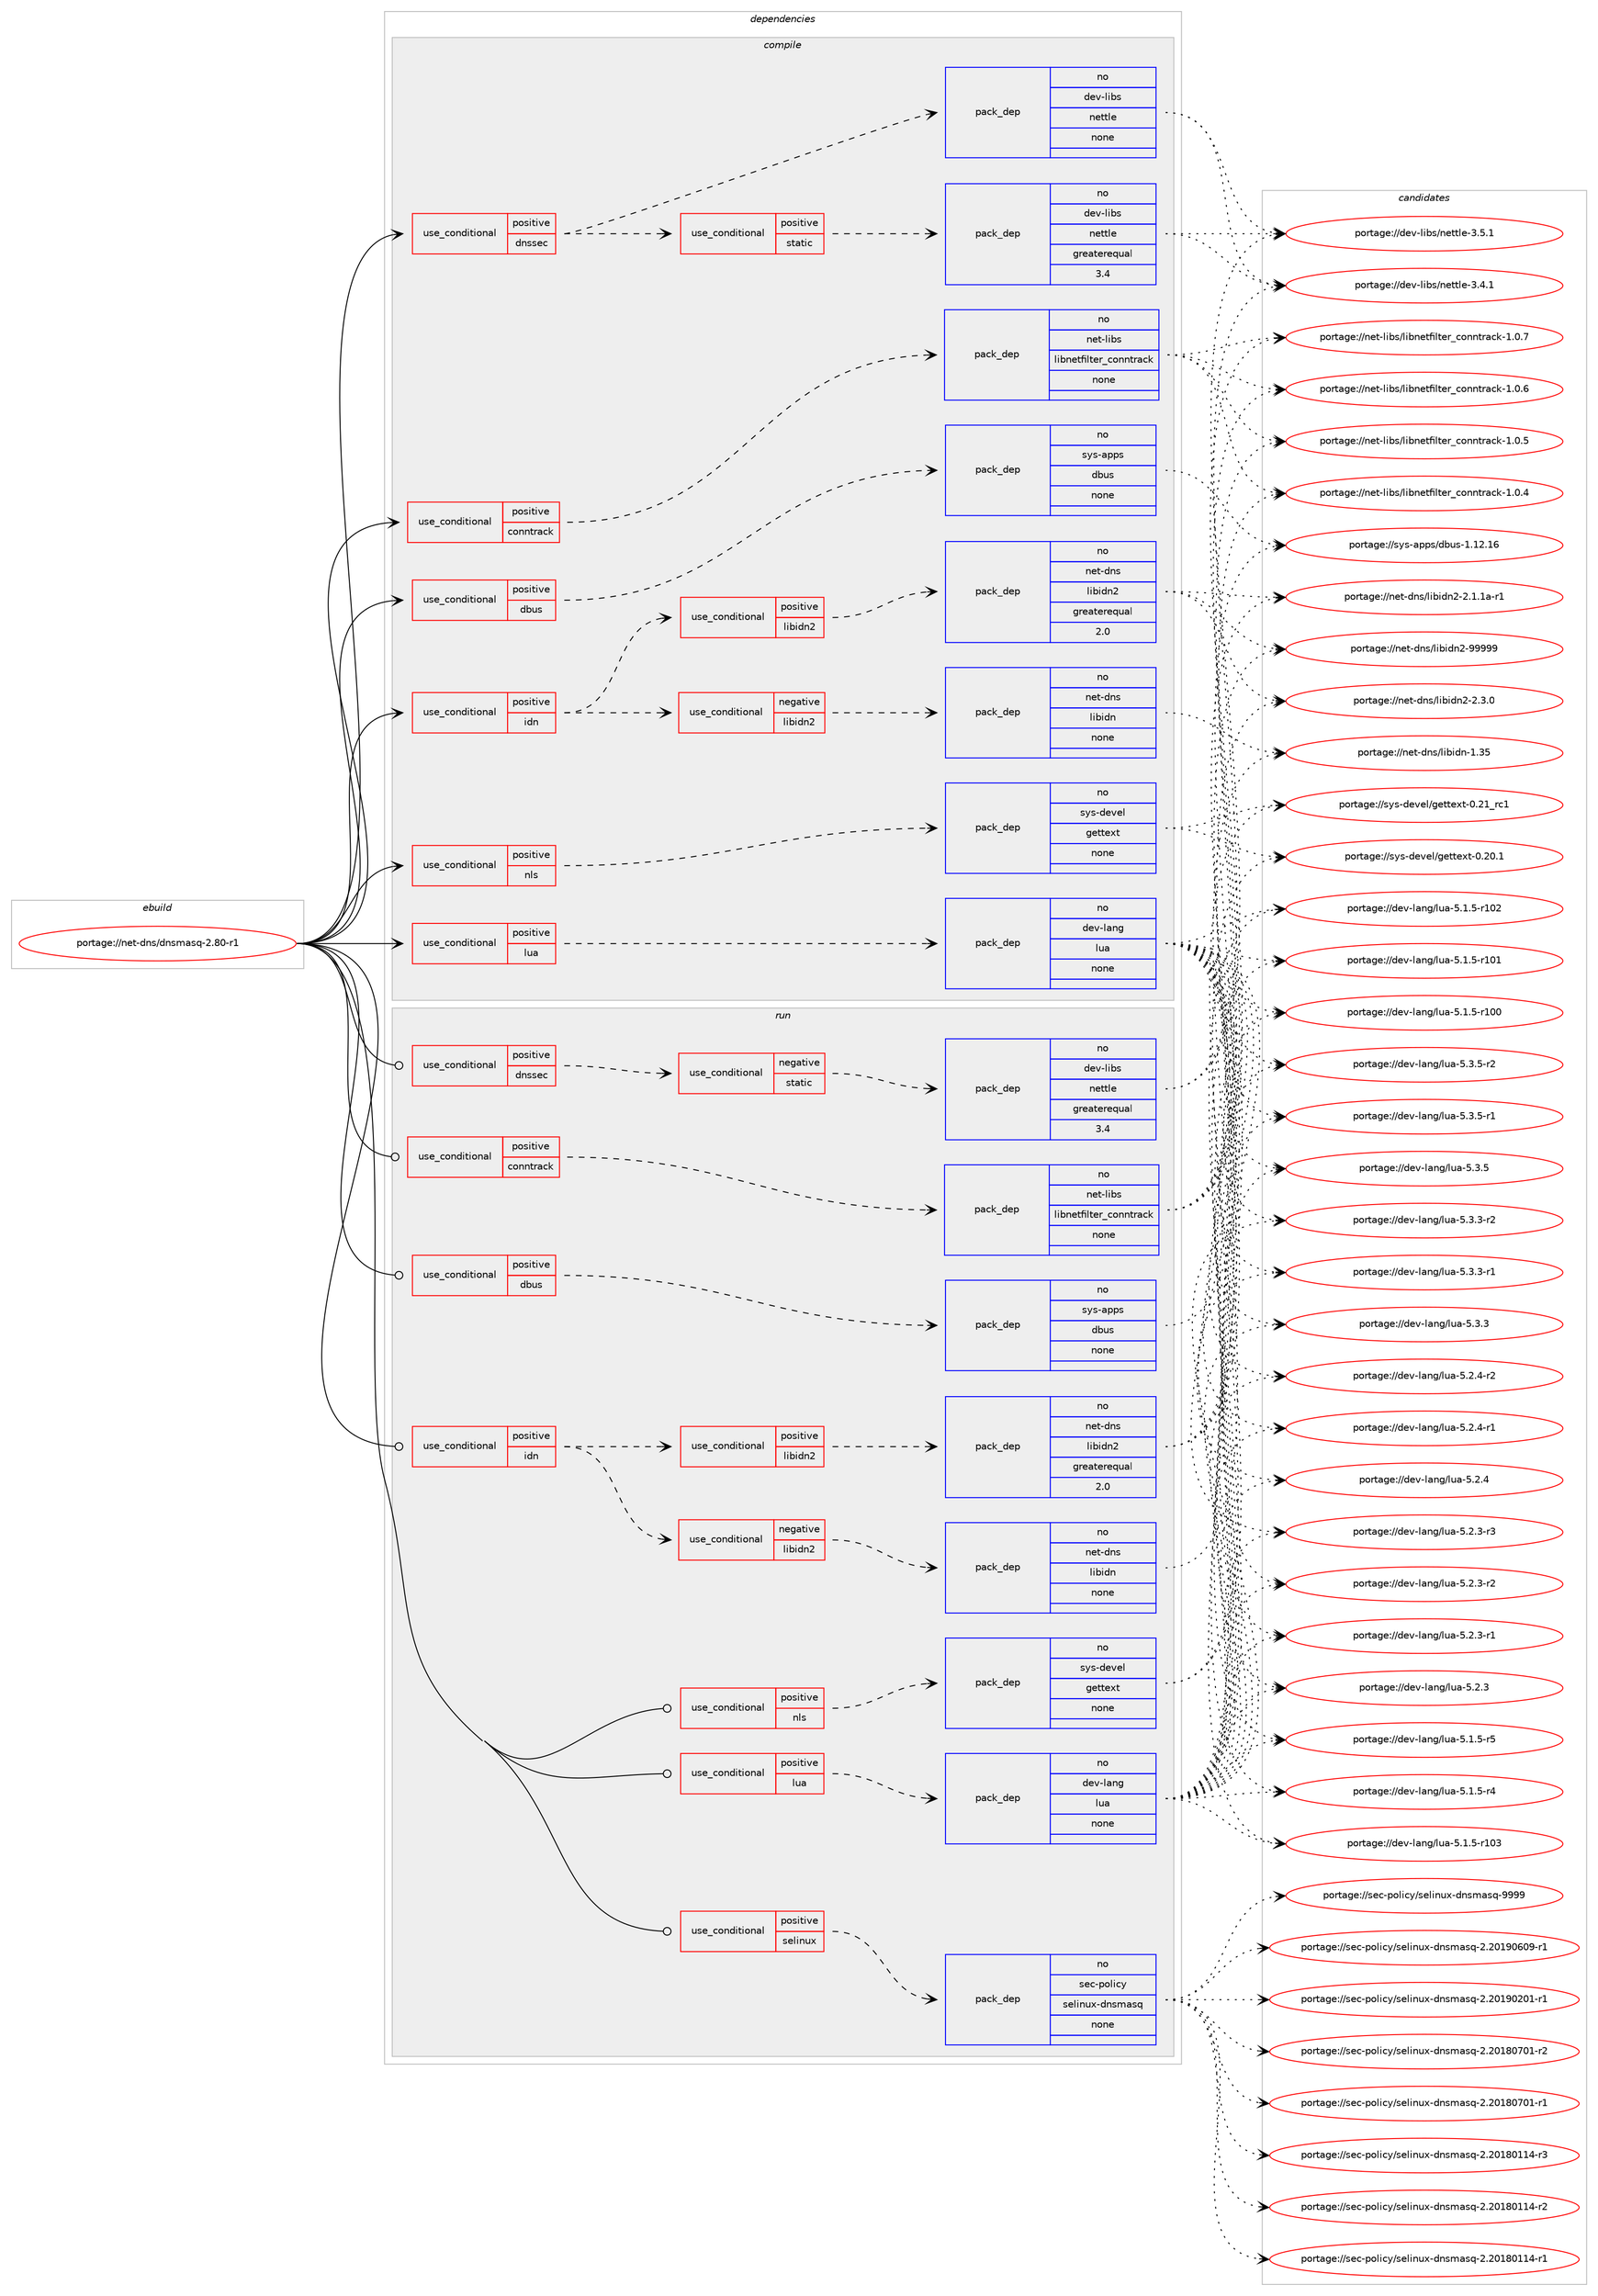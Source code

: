 digraph prolog {

# *************
# Graph options
# *************

newrank=true;
concentrate=true;
compound=true;
graph [rankdir=LR,fontname=Helvetica,fontsize=10,ranksep=1.5];#, ranksep=2.5, nodesep=0.2];
edge  [arrowhead=vee];
node  [fontname=Helvetica,fontsize=10];

# **********
# The ebuild
# **********

subgraph cluster_leftcol {
color=gray;
rank=same;
label=<<i>ebuild</i>>;
id [label="portage://net-dns/dnsmasq-2.80-r1", color=red, width=4, href="../net-dns/dnsmasq-2.80-r1.svg"];
}

# ****************
# The dependencies
# ****************

subgraph cluster_midcol {
color=gray;
label=<<i>dependencies</i>>;
subgraph cluster_compile {
fillcolor="#eeeeee";
style=filled;
label=<<i>compile</i>>;
subgraph cond32714 {
dependency148081 [label=<<TABLE BORDER="0" CELLBORDER="1" CELLSPACING="0" CELLPADDING="4"><TR><TD ROWSPAN="3" CELLPADDING="10">use_conditional</TD></TR><TR><TD>positive</TD></TR><TR><TD>conntrack</TD></TR></TABLE>>, shape=none, color=red];
subgraph pack112926 {
dependency148082 [label=<<TABLE BORDER="0" CELLBORDER="1" CELLSPACING="0" CELLPADDING="4" WIDTH="220"><TR><TD ROWSPAN="6" CELLPADDING="30">pack_dep</TD></TR><TR><TD WIDTH="110">no</TD></TR><TR><TD>net-libs</TD></TR><TR><TD>libnetfilter_conntrack</TD></TR><TR><TD>none</TD></TR><TR><TD></TD></TR></TABLE>>, shape=none, color=blue];
}
dependency148081:e -> dependency148082:w [weight=20,style="dashed",arrowhead="vee"];
}
id:e -> dependency148081:w [weight=20,style="solid",arrowhead="vee"];
subgraph cond32715 {
dependency148083 [label=<<TABLE BORDER="0" CELLBORDER="1" CELLSPACING="0" CELLPADDING="4"><TR><TD ROWSPAN="3" CELLPADDING="10">use_conditional</TD></TR><TR><TD>positive</TD></TR><TR><TD>dbus</TD></TR></TABLE>>, shape=none, color=red];
subgraph pack112927 {
dependency148084 [label=<<TABLE BORDER="0" CELLBORDER="1" CELLSPACING="0" CELLPADDING="4" WIDTH="220"><TR><TD ROWSPAN="6" CELLPADDING="30">pack_dep</TD></TR><TR><TD WIDTH="110">no</TD></TR><TR><TD>sys-apps</TD></TR><TR><TD>dbus</TD></TR><TR><TD>none</TD></TR><TR><TD></TD></TR></TABLE>>, shape=none, color=blue];
}
dependency148083:e -> dependency148084:w [weight=20,style="dashed",arrowhead="vee"];
}
id:e -> dependency148083:w [weight=20,style="solid",arrowhead="vee"];
subgraph cond32716 {
dependency148085 [label=<<TABLE BORDER="0" CELLBORDER="1" CELLSPACING="0" CELLPADDING="4"><TR><TD ROWSPAN="3" CELLPADDING="10">use_conditional</TD></TR><TR><TD>positive</TD></TR><TR><TD>dnssec</TD></TR></TABLE>>, shape=none, color=red];
subgraph pack112928 {
dependency148086 [label=<<TABLE BORDER="0" CELLBORDER="1" CELLSPACING="0" CELLPADDING="4" WIDTH="220"><TR><TD ROWSPAN="6" CELLPADDING="30">pack_dep</TD></TR><TR><TD WIDTH="110">no</TD></TR><TR><TD>dev-libs</TD></TR><TR><TD>nettle</TD></TR><TR><TD>none</TD></TR><TR><TD></TD></TR></TABLE>>, shape=none, color=blue];
}
dependency148085:e -> dependency148086:w [weight=20,style="dashed",arrowhead="vee"];
subgraph cond32717 {
dependency148087 [label=<<TABLE BORDER="0" CELLBORDER="1" CELLSPACING="0" CELLPADDING="4"><TR><TD ROWSPAN="3" CELLPADDING="10">use_conditional</TD></TR><TR><TD>positive</TD></TR><TR><TD>static</TD></TR></TABLE>>, shape=none, color=red];
subgraph pack112929 {
dependency148088 [label=<<TABLE BORDER="0" CELLBORDER="1" CELLSPACING="0" CELLPADDING="4" WIDTH="220"><TR><TD ROWSPAN="6" CELLPADDING="30">pack_dep</TD></TR><TR><TD WIDTH="110">no</TD></TR><TR><TD>dev-libs</TD></TR><TR><TD>nettle</TD></TR><TR><TD>greaterequal</TD></TR><TR><TD>3.4</TD></TR></TABLE>>, shape=none, color=blue];
}
dependency148087:e -> dependency148088:w [weight=20,style="dashed",arrowhead="vee"];
}
dependency148085:e -> dependency148087:w [weight=20,style="dashed",arrowhead="vee"];
}
id:e -> dependency148085:w [weight=20,style="solid",arrowhead="vee"];
subgraph cond32718 {
dependency148089 [label=<<TABLE BORDER="0" CELLBORDER="1" CELLSPACING="0" CELLPADDING="4"><TR><TD ROWSPAN="3" CELLPADDING="10">use_conditional</TD></TR><TR><TD>positive</TD></TR><TR><TD>idn</TD></TR></TABLE>>, shape=none, color=red];
subgraph cond32719 {
dependency148090 [label=<<TABLE BORDER="0" CELLBORDER="1" CELLSPACING="0" CELLPADDING="4"><TR><TD ROWSPAN="3" CELLPADDING="10">use_conditional</TD></TR><TR><TD>negative</TD></TR><TR><TD>libidn2</TD></TR></TABLE>>, shape=none, color=red];
subgraph pack112930 {
dependency148091 [label=<<TABLE BORDER="0" CELLBORDER="1" CELLSPACING="0" CELLPADDING="4" WIDTH="220"><TR><TD ROWSPAN="6" CELLPADDING="30">pack_dep</TD></TR><TR><TD WIDTH="110">no</TD></TR><TR><TD>net-dns</TD></TR><TR><TD>libidn</TD></TR><TR><TD>none</TD></TR><TR><TD></TD></TR></TABLE>>, shape=none, color=blue];
}
dependency148090:e -> dependency148091:w [weight=20,style="dashed",arrowhead="vee"];
}
dependency148089:e -> dependency148090:w [weight=20,style="dashed",arrowhead="vee"];
subgraph cond32720 {
dependency148092 [label=<<TABLE BORDER="0" CELLBORDER="1" CELLSPACING="0" CELLPADDING="4"><TR><TD ROWSPAN="3" CELLPADDING="10">use_conditional</TD></TR><TR><TD>positive</TD></TR><TR><TD>libidn2</TD></TR></TABLE>>, shape=none, color=red];
subgraph pack112931 {
dependency148093 [label=<<TABLE BORDER="0" CELLBORDER="1" CELLSPACING="0" CELLPADDING="4" WIDTH="220"><TR><TD ROWSPAN="6" CELLPADDING="30">pack_dep</TD></TR><TR><TD WIDTH="110">no</TD></TR><TR><TD>net-dns</TD></TR><TR><TD>libidn2</TD></TR><TR><TD>greaterequal</TD></TR><TR><TD>2.0</TD></TR></TABLE>>, shape=none, color=blue];
}
dependency148092:e -> dependency148093:w [weight=20,style="dashed",arrowhead="vee"];
}
dependency148089:e -> dependency148092:w [weight=20,style="dashed",arrowhead="vee"];
}
id:e -> dependency148089:w [weight=20,style="solid",arrowhead="vee"];
subgraph cond32721 {
dependency148094 [label=<<TABLE BORDER="0" CELLBORDER="1" CELLSPACING="0" CELLPADDING="4"><TR><TD ROWSPAN="3" CELLPADDING="10">use_conditional</TD></TR><TR><TD>positive</TD></TR><TR><TD>lua</TD></TR></TABLE>>, shape=none, color=red];
subgraph pack112932 {
dependency148095 [label=<<TABLE BORDER="0" CELLBORDER="1" CELLSPACING="0" CELLPADDING="4" WIDTH="220"><TR><TD ROWSPAN="6" CELLPADDING="30">pack_dep</TD></TR><TR><TD WIDTH="110">no</TD></TR><TR><TD>dev-lang</TD></TR><TR><TD>lua</TD></TR><TR><TD>none</TD></TR><TR><TD></TD></TR></TABLE>>, shape=none, color=blue];
}
dependency148094:e -> dependency148095:w [weight=20,style="dashed",arrowhead="vee"];
}
id:e -> dependency148094:w [weight=20,style="solid",arrowhead="vee"];
subgraph cond32722 {
dependency148096 [label=<<TABLE BORDER="0" CELLBORDER="1" CELLSPACING="0" CELLPADDING="4"><TR><TD ROWSPAN="3" CELLPADDING="10">use_conditional</TD></TR><TR><TD>positive</TD></TR><TR><TD>nls</TD></TR></TABLE>>, shape=none, color=red];
subgraph pack112933 {
dependency148097 [label=<<TABLE BORDER="0" CELLBORDER="1" CELLSPACING="0" CELLPADDING="4" WIDTH="220"><TR><TD ROWSPAN="6" CELLPADDING="30">pack_dep</TD></TR><TR><TD WIDTH="110">no</TD></TR><TR><TD>sys-devel</TD></TR><TR><TD>gettext</TD></TR><TR><TD>none</TD></TR><TR><TD></TD></TR></TABLE>>, shape=none, color=blue];
}
dependency148096:e -> dependency148097:w [weight=20,style="dashed",arrowhead="vee"];
}
id:e -> dependency148096:w [weight=20,style="solid",arrowhead="vee"];
}
subgraph cluster_compileandrun {
fillcolor="#eeeeee";
style=filled;
label=<<i>compile and run</i>>;
}
subgraph cluster_run {
fillcolor="#eeeeee";
style=filled;
label=<<i>run</i>>;
subgraph cond32723 {
dependency148098 [label=<<TABLE BORDER="0" CELLBORDER="1" CELLSPACING="0" CELLPADDING="4"><TR><TD ROWSPAN="3" CELLPADDING="10">use_conditional</TD></TR><TR><TD>positive</TD></TR><TR><TD>conntrack</TD></TR></TABLE>>, shape=none, color=red];
subgraph pack112934 {
dependency148099 [label=<<TABLE BORDER="0" CELLBORDER="1" CELLSPACING="0" CELLPADDING="4" WIDTH="220"><TR><TD ROWSPAN="6" CELLPADDING="30">pack_dep</TD></TR><TR><TD WIDTH="110">no</TD></TR><TR><TD>net-libs</TD></TR><TR><TD>libnetfilter_conntrack</TD></TR><TR><TD>none</TD></TR><TR><TD></TD></TR></TABLE>>, shape=none, color=blue];
}
dependency148098:e -> dependency148099:w [weight=20,style="dashed",arrowhead="vee"];
}
id:e -> dependency148098:w [weight=20,style="solid",arrowhead="odot"];
subgraph cond32724 {
dependency148100 [label=<<TABLE BORDER="0" CELLBORDER="1" CELLSPACING="0" CELLPADDING="4"><TR><TD ROWSPAN="3" CELLPADDING="10">use_conditional</TD></TR><TR><TD>positive</TD></TR><TR><TD>dbus</TD></TR></TABLE>>, shape=none, color=red];
subgraph pack112935 {
dependency148101 [label=<<TABLE BORDER="0" CELLBORDER="1" CELLSPACING="0" CELLPADDING="4" WIDTH="220"><TR><TD ROWSPAN="6" CELLPADDING="30">pack_dep</TD></TR><TR><TD WIDTH="110">no</TD></TR><TR><TD>sys-apps</TD></TR><TR><TD>dbus</TD></TR><TR><TD>none</TD></TR><TR><TD></TD></TR></TABLE>>, shape=none, color=blue];
}
dependency148100:e -> dependency148101:w [weight=20,style="dashed",arrowhead="vee"];
}
id:e -> dependency148100:w [weight=20,style="solid",arrowhead="odot"];
subgraph cond32725 {
dependency148102 [label=<<TABLE BORDER="0" CELLBORDER="1" CELLSPACING="0" CELLPADDING="4"><TR><TD ROWSPAN="3" CELLPADDING="10">use_conditional</TD></TR><TR><TD>positive</TD></TR><TR><TD>dnssec</TD></TR></TABLE>>, shape=none, color=red];
subgraph cond32726 {
dependency148103 [label=<<TABLE BORDER="0" CELLBORDER="1" CELLSPACING="0" CELLPADDING="4"><TR><TD ROWSPAN="3" CELLPADDING="10">use_conditional</TD></TR><TR><TD>negative</TD></TR><TR><TD>static</TD></TR></TABLE>>, shape=none, color=red];
subgraph pack112936 {
dependency148104 [label=<<TABLE BORDER="0" CELLBORDER="1" CELLSPACING="0" CELLPADDING="4" WIDTH="220"><TR><TD ROWSPAN="6" CELLPADDING="30">pack_dep</TD></TR><TR><TD WIDTH="110">no</TD></TR><TR><TD>dev-libs</TD></TR><TR><TD>nettle</TD></TR><TR><TD>greaterequal</TD></TR><TR><TD>3.4</TD></TR></TABLE>>, shape=none, color=blue];
}
dependency148103:e -> dependency148104:w [weight=20,style="dashed",arrowhead="vee"];
}
dependency148102:e -> dependency148103:w [weight=20,style="dashed",arrowhead="vee"];
}
id:e -> dependency148102:w [weight=20,style="solid",arrowhead="odot"];
subgraph cond32727 {
dependency148105 [label=<<TABLE BORDER="0" CELLBORDER="1" CELLSPACING="0" CELLPADDING="4"><TR><TD ROWSPAN="3" CELLPADDING="10">use_conditional</TD></TR><TR><TD>positive</TD></TR><TR><TD>idn</TD></TR></TABLE>>, shape=none, color=red];
subgraph cond32728 {
dependency148106 [label=<<TABLE BORDER="0" CELLBORDER="1" CELLSPACING="0" CELLPADDING="4"><TR><TD ROWSPAN="3" CELLPADDING="10">use_conditional</TD></TR><TR><TD>negative</TD></TR><TR><TD>libidn2</TD></TR></TABLE>>, shape=none, color=red];
subgraph pack112937 {
dependency148107 [label=<<TABLE BORDER="0" CELLBORDER="1" CELLSPACING="0" CELLPADDING="4" WIDTH="220"><TR><TD ROWSPAN="6" CELLPADDING="30">pack_dep</TD></TR><TR><TD WIDTH="110">no</TD></TR><TR><TD>net-dns</TD></TR><TR><TD>libidn</TD></TR><TR><TD>none</TD></TR><TR><TD></TD></TR></TABLE>>, shape=none, color=blue];
}
dependency148106:e -> dependency148107:w [weight=20,style="dashed",arrowhead="vee"];
}
dependency148105:e -> dependency148106:w [weight=20,style="dashed",arrowhead="vee"];
subgraph cond32729 {
dependency148108 [label=<<TABLE BORDER="0" CELLBORDER="1" CELLSPACING="0" CELLPADDING="4"><TR><TD ROWSPAN="3" CELLPADDING="10">use_conditional</TD></TR><TR><TD>positive</TD></TR><TR><TD>libidn2</TD></TR></TABLE>>, shape=none, color=red];
subgraph pack112938 {
dependency148109 [label=<<TABLE BORDER="0" CELLBORDER="1" CELLSPACING="0" CELLPADDING="4" WIDTH="220"><TR><TD ROWSPAN="6" CELLPADDING="30">pack_dep</TD></TR><TR><TD WIDTH="110">no</TD></TR><TR><TD>net-dns</TD></TR><TR><TD>libidn2</TD></TR><TR><TD>greaterequal</TD></TR><TR><TD>2.0</TD></TR></TABLE>>, shape=none, color=blue];
}
dependency148108:e -> dependency148109:w [weight=20,style="dashed",arrowhead="vee"];
}
dependency148105:e -> dependency148108:w [weight=20,style="dashed",arrowhead="vee"];
}
id:e -> dependency148105:w [weight=20,style="solid",arrowhead="odot"];
subgraph cond32730 {
dependency148110 [label=<<TABLE BORDER="0" CELLBORDER="1" CELLSPACING="0" CELLPADDING="4"><TR><TD ROWSPAN="3" CELLPADDING="10">use_conditional</TD></TR><TR><TD>positive</TD></TR><TR><TD>lua</TD></TR></TABLE>>, shape=none, color=red];
subgraph pack112939 {
dependency148111 [label=<<TABLE BORDER="0" CELLBORDER="1" CELLSPACING="0" CELLPADDING="4" WIDTH="220"><TR><TD ROWSPAN="6" CELLPADDING="30">pack_dep</TD></TR><TR><TD WIDTH="110">no</TD></TR><TR><TD>dev-lang</TD></TR><TR><TD>lua</TD></TR><TR><TD>none</TD></TR><TR><TD></TD></TR></TABLE>>, shape=none, color=blue];
}
dependency148110:e -> dependency148111:w [weight=20,style="dashed",arrowhead="vee"];
}
id:e -> dependency148110:w [weight=20,style="solid",arrowhead="odot"];
subgraph cond32731 {
dependency148112 [label=<<TABLE BORDER="0" CELLBORDER="1" CELLSPACING="0" CELLPADDING="4"><TR><TD ROWSPAN="3" CELLPADDING="10">use_conditional</TD></TR><TR><TD>positive</TD></TR><TR><TD>nls</TD></TR></TABLE>>, shape=none, color=red];
subgraph pack112940 {
dependency148113 [label=<<TABLE BORDER="0" CELLBORDER="1" CELLSPACING="0" CELLPADDING="4" WIDTH="220"><TR><TD ROWSPAN="6" CELLPADDING="30">pack_dep</TD></TR><TR><TD WIDTH="110">no</TD></TR><TR><TD>sys-devel</TD></TR><TR><TD>gettext</TD></TR><TR><TD>none</TD></TR><TR><TD></TD></TR></TABLE>>, shape=none, color=blue];
}
dependency148112:e -> dependency148113:w [weight=20,style="dashed",arrowhead="vee"];
}
id:e -> dependency148112:w [weight=20,style="solid",arrowhead="odot"];
subgraph cond32732 {
dependency148114 [label=<<TABLE BORDER="0" CELLBORDER="1" CELLSPACING="0" CELLPADDING="4"><TR><TD ROWSPAN="3" CELLPADDING="10">use_conditional</TD></TR><TR><TD>positive</TD></TR><TR><TD>selinux</TD></TR></TABLE>>, shape=none, color=red];
subgraph pack112941 {
dependency148115 [label=<<TABLE BORDER="0" CELLBORDER="1" CELLSPACING="0" CELLPADDING="4" WIDTH="220"><TR><TD ROWSPAN="6" CELLPADDING="30">pack_dep</TD></TR><TR><TD WIDTH="110">no</TD></TR><TR><TD>sec-policy</TD></TR><TR><TD>selinux-dnsmasq</TD></TR><TR><TD>none</TD></TR><TR><TD></TD></TR></TABLE>>, shape=none, color=blue];
}
dependency148114:e -> dependency148115:w [weight=20,style="dashed",arrowhead="vee"];
}
id:e -> dependency148114:w [weight=20,style="solid",arrowhead="odot"];
}
}

# **************
# The candidates
# **************

subgraph cluster_choices {
rank=same;
color=gray;
label=<<i>candidates</i>>;

subgraph choice112926 {
color=black;
nodesep=1;
choice1101011164510810598115471081059811010111610210510811610111495991111101101161149799107454946484655 [label="portage://net-libs/libnetfilter_conntrack-1.0.7", color=red, width=4,href="../net-libs/libnetfilter_conntrack-1.0.7.svg"];
choice1101011164510810598115471081059811010111610210510811610111495991111101101161149799107454946484654 [label="portage://net-libs/libnetfilter_conntrack-1.0.6", color=red, width=4,href="../net-libs/libnetfilter_conntrack-1.0.6.svg"];
choice1101011164510810598115471081059811010111610210510811610111495991111101101161149799107454946484653 [label="portage://net-libs/libnetfilter_conntrack-1.0.5", color=red, width=4,href="../net-libs/libnetfilter_conntrack-1.0.5.svg"];
choice1101011164510810598115471081059811010111610210510811610111495991111101101161149799107454946484652 [label="portage://net-libs/libnetfilter_conntrack-1.0.4", color=red, width=4,href="../net-libs/libnetfilter_conntrack-1.0.4.svg"];
dependency148082:e -> choice1101011164510810598115471081059811010111610210510811610111495991111101101161149799107454946484655:w [style=dotted,weight="100"];
dependency148082:e -> choice1101011164510810598115471081059811010111610210510811610111495991111101101161149799107454946484654:w [style=dotted,weight="100"];
dependency148082:e -> choice1101011164510810598115471081059811010111610210510811610111495991111101101161149799107454946484653:w [style=dotted,weight="100"];
dependency148082:e -> choice1101011164510810598115471081059811010111610210510811610111495991111101101161149799107454946484652:w [style=dotted,weight="100"];
}
subgraph choice112927 {
color=black;
nodesep=1;
choice115121115459711211211547100981171154549464950464954 [label="portage://sys-apps/dbus-1.12.16", color=red, width=4,href="../sys-apps/dbus-1.12.16.svg"];
dependency148084:e -> choice115121115459711211211547100981171154549464950464954:w [style=dotted,weight="100"];
}
subgraph choice112928 {
color=black;
nodesep=1;
choice100101118451081059811547110101116116108101455146534649 [label="portage://dev-libs/nettle-3.5.1", color=red, width=4,href="../dev-libs/nettle-3.5.1.svg"];
choice100101118451081059811547110101116116108101455146524649 [label="portage://dev-libs/nettle-3.4.1", color=red, width=4,href="../dev-libs/nettle-3.4.1.svg"];
dependency148086:e -> choice100101118451081059811547110101116116108101455146534649:w [style=dotted,weight="100"];
dependency148086:e -> choice100101118451081059811547110101116116108101455146524649:w [style=dotted,weight="100"];
}
subgraph choice112929 {
color=black;
nodesep=1;
choice100101118451081059811547110101116116108101455146534649 [label="portage://dev-libs/nettle-3.5.1", color=red, width=4,href="../dev-libs/nettle-3.5.1.svg"];
choice100101118451081059811547110101116116108101455146524649 [label="portage://dev-libs/nettle-3.4.1", color=red, width=4,href="../dev-libs/nettle-3.4.1.svg"];
dependency148088:e -> choice100101118451081059811547110101116116108101455146534649:w [style=dotted,weight="100"];
dependency148088:e -> choice100101118451081059811547110101116116108101455146524649:w [style=dotted,weight="100"];
}
subgraph choice112930 {
color=black;
nodesep=1;
choice1101011164510011011547108105981051001104549465153 [label="portage://net-dns/libidn-1.35", color=red, width=4,href="../net-dns/libidn-1.35.svg"];
dependency148091:e -> choice1101011164510011011547108105981051001104549465153:w [style=dotted,weight="100"];
}
subgraph choice112931 {
color=black;
nodesep=1;
choice11010111645100110115471081059810510011050455757575757 [label="portage://net-dns/libidn2-99999", color=red, width=4,href="../net-dns/libidn2-99999.svg"];
choice11010111645100110115471081059810510011050455046514648 [label="portage://net-dns/libidn2-2.3.0", color=red, width=4,href="../net-dns/libidn2-2.3.0.svg"];
choice11010111645100110115471081059810510011050455046494649974511449 [label="portage://net-dns/libidn2-2.1.1a-r1", color=red, width=4,href="../net-dns/libidn2-2.1.1a-r1.svg"];
dependency148093:e -> choice11010111645100110115471081059810510011050455757575757:w [style=dotted,weight="100"];
dependency148093:e -> choice11010111645100110115471081059810510011050455046514648:w [style=dotted,weight="100"];
dependency148093:e -> choice11010111645100110115471081059810510011050455046494649974511449:w [style=dotted,weight="100"];
}
subgraph choice112932 {
color=black;
nodesep=1;
choice100101118451089711010347108117974553465146534511450 [label="portage://dev-lang/lua-5.3.5-r2", color=red, width=4,href="../dev-lang/lua-5.3.5-r2.svg"];
choice100101118451089711010347108117974553465146534511449 [label="portage://dev-lang/lua-5.3.5-r1", color=red, width=4,href="../dev-lang/lua-5.3.5-r1.svg"];
choice10010111845108971101034710811797455346514653 [label="portage://dev-lang/lua-5.3.5", color=red, width=4,href="../dev-lang/lua-5.3.5.svg"];
choice100101118451089711010347108117974553465146514511450 [label="portage://dev-lang/lua-5.3.3-r2", color=red, width=4,href="../dev-lang/lua-5.3.3-r2.svg"];
choice100101118451089711010347108117974553465146514511449 [label="portage://dev-lang/lua-5.3.3-r1", color=red, width=4,href="../dev-lang/lua-5.3.3-r1.svg"];
choice10010111845108971101034710811797455346514651 [label="portage://dev-lang/lua-5.3.3", color=red, width=4,href="../dev-lang/lua-5.3.3.svg"];
choice100101118451089711010347108117974553465046524511450 [label="portage://dev-lang/lua-5.2.4-r2", color=red, width=4,href="../dev-lang/lua-5.2.4-r2.svg"];
choice100101118451089711010347108117974553465046524511449 [label="portage://dev-lang/lua-5.2.4-r1", color=red, width=4,href="../dev-lang/lua-5.2.4-r1.svg"];
choice10010111845108971101034710811797455346504652 [label="portage://dev-lang/lua-5.2.4", color=red, width=4,href="../dev-lang/lua-5.2.4.svg"];
choice100101118451089711010347108117974553465046514511451 [label="portage://dev-lang/lua-5.2.3-r3", color=red, width=4,href="../dev-lang/lua-5.2.3-r3.svg"];
choice100101118451089711010347108117974553465046514511450 [label="portage://dev-lang/lua-5.2.3-r2", color=red, width=4,href="../dev-lang/lua-5.2.3-r2.svg"];
choice100101118451089711010347108117974553465046514511449 [label="portage://dev-lang/lua-5.2.3-r1", color=red, width=4,href="../dev-lang/lua-5.2.3-r1.svg"];
choice10010111845108971101034710811797455346504651 [label="portage://dev-lang/lua-5.2.3", color=red, width=4,href="../dev-lang/lua-5.2.3.svg"];
choice100101118451089711010347108117974553464946534511453 [label="portage://dev-lang/lua-5.1.5-r5", color=red, width=4,href="../dev-lang/lua-5.1.5-r5.svg"];
choice100101118451089711010347108117974553464946534511452 [label="portage://dev-lang/lua-5.1.5-r4", color=red, width=4,href="../dev-lang/lua-5.1.5-r4.svg"];
choice1001011184510897110103471081179745534649465345114494851 [label="portage://dev-lang/lua-5.1.5-r103", color=red, width=4,href="../dev-lang/lua-5.1.5-r103.svg"];
choice1001011184510897110103471081179745534649465345114494850 [label="portage://dev-lang/lua-5.1.5-r102", color=red, width=4,href="../dev-lang/lua-5.1.5-r102.svg"];
choice1001011184510897110103471081179745534649465345114494849 [label="portage://dev-lang/lua-5.1.5-r101", color=red, width=4,href="../dev-lang/lua-5.1.5-r101.svg"];
choice1001011184510897110103471081179745534649465345114494848 [label="portage://dev-lang/lua-5.1.5-r100", color=red, width=4,href="../dev-lang/lua-5.1.5-r100.svg"];
dependency148095:e -> choice100101118451089711010347108117974553465146534511450:w [style=dotted,weight="100"];
dependency148095:e -> choice100101118451089711010347108117974553465146534511449:w [style=dotted,weight="100"];
dependency148095:e -> choice10010111845108971101034710811797455346514653:w [style=dotted,weight="100"];
dependency148095:e -> choice100101118451089711010347108117974553465146514511450:w [style=dotted,weight="100"];
dependency148095:e -> choice100101118451089711010347108117974553465146514511449:w [style=dotted,weight="100"];
dependency148095:e -> choice10010111845108971101034710811797455346514651:w [style=dotted,weight="100"];
dependency148095:e -> choice100101118451089711010347108117974553465046524511450:w [style=dotted,weight="100"];
dependency148095:e -> choice100101118451089711010347108117974553465046524511449:w [style=dotted,weight="100"];
dependency148095:e -> choice10010111845108971101034710811797455346504652:w [style=dotted,weight="100"];
dependency148095:e -> choice100101118451089711010347108117974553465046514511451:w [style=dotted,weight="100"];
dependency148095:e -> choice100101118451089711010347108117974553465046514511450:w [style=dotted,weight="100"];
dependency148095:e -> choice100101118451089711010347108117974553465046514511449:w [style=dotted,weight="100"];
dependency148095:e -> choice10010111845108971101034710811797455346504651:w [style=dotted,weight="100"];
dependency148095:e -> choice100101118451089711010347108117974553464946534511453:w [style=dotted,weight="100"];
dependency148095:e -> choice100101118451089711010347108117974553464946534511452:w [style=dotted,weight="100"];
dependency148095:e -> choice1001011184510897110103471081179745534649465345114494851:w [style=dotted,weight="100"];
dependency148095:e -> choice1001011184510897110103471081179745534649465345114494850:w [style=dotted,weight="100"];
dependency148095:e -> choice1001011184510897110103471081179745534649465345114494849:w [style=dotted,weight="100"];
dependency148095:e -> choice1001011184510897110103471081179745534649465345114494848:w [style=dotted,weight="100"];
}
subgraph choice112933 {
color=black;
nodesep=1;
choice11512111545100101118101108471031011161161011201164548465049951149949 [label="portage://sys-devel/gettext-0.21_rc1", color=red, width=4,href="../sys-devel/gettext-0.21_rc1.svg"];
choice115121115451001011181011084710310111611610112011645484650484649 [label="portage://sys-devel/gettext-0.20.1", color=red, width=4,href="../sys-devel/gettext-0.20.1.svg"];
dependency148097:e -> choice11512111545100101118101108471031011161161011201164548465049951149949:w [style=dotted,weight="100"];
dependency148097:e -> choice115121115451001011181011084710310111611610112011645484650484649:w [style=dotted,weight="100"];
}
subgraph choice112934 {
color=black;
nodesep=1;
choice1101011164510810598115471081059811010111610210510811610111495991111101101161149799107454946484655 [label="portage://net-libs/libnetfilter_conntrack-1.0.7", color=red, width=4,href="../net-libs/libnetfilter_conntrack-1.0.7.svg"];
choice1101011164510810598115471081059811010111610210510811610111495991111101101161149799107454946484654 [label="portage://net-libs/libnetfilter_conntrack-1.0.6", color=red, width=4,href="../net-libs/libnetfilter_conntrack-1.0.6.svg"];
choice1101011164510810598115471081059811010111610210510811610111495991111101101161149799107454946484653 [label="portage://net-libs/libnetfilter_conntrack-1.0.5", color=red, width=4,href="../net-libs/libnetfilter_conntrack-1.0.5.svg"];
choice1101011164510810598115471081059811010111610210510811610111495991111101101161149799107454946484652 [label="portage://net-libs/libnetfilter_conntrack-1.0.4", color=red, width=4,href="../net-libs/libnetfilter_conntrack-1.0.4.svg"];
dependency148099:e -> choice1101011164510810598115471081059811010111610210510811610111495991111101101161149799107454946484655:w [style=dotted,weight="100"];
dependency148099:e -> choice1101011164510810598115471081059811010111610210510811610111495991111101101161149799107454946484654:w [style=dotted,weight="100"];
dependency148099:e -> choice1101011164510810598115471081059811010111610210510811610111495991111101101161149799107454946484653:w [style=dotted,weight="100"];
dependency148099:e -> choice1101011164510810598115471081059811010111610210510811610111495991111101101161149799107454946484652:w [style=dotted,weight="100"];
}
subgraph choice112935 {
color=black;
nodesep=1;
choice115121115459711211211547100981171154549464950464954 [label="portage://sys-apps/dbus-1.12.16", color=red, width=4,href="../sys-apps/dbus-1.12.16.svg"];
dependency148101:e -> choice115121115459711211211547100981171154549464950464954:w [style=dotted,weight="100"];
}
subgraph choice112936 {
color=black;
nodesep=1;
choice100101118451081059811547110101116116108101455146534649 [label="portage://dev-libs/nettle-3.5.1", color=red, width=4,href="../dev-libs/nettle-3.5.1.svg"];
choice100101118451081059811547110101116116108101455146524649 [label="portage://dev-libs/nettle-3.4.1", color=red, width=4,href="../dev-libs/nettle-3.4.1.svg"];
dependency148104:e -> choice100101118451081059811547110101116116108101455146534649:w [style=dotted,weight="100"];
dependency148104:e -> choice100101118451081059811547110101116116108101455146524649:w [style=dotted,weight="100"];
}
subgraph choice112937 {
color=black;
nodesep=1;
choice1101011164510011011547108105981051001104549465153 [label="portage://net-dns/libidn-1.35", color=red, width=4,href="../net-dns/libidn-1.35.svg"];
dependency148107:e -> choice1101011164510011011547108105981051001104549465153:w [style=dotted,weight="100"];
}
subgraph choice112938 {
color=black;
nodesep=1;
choice11010111645100110115471081059810510011050455757575757 [label="portage://net-dns/libidn2-99999", color=red, width=4,href="../net-dns/libidn2-99999.svg"];
choice11010111645100110115471081059810510011050455046514648 [label="portage://net-dns/libidn2-2.3.0", color=red, width=4,href="../net-dns/libidn2-2.3.0.svg"];
choice11010111645100110115471081059810510011050455046494649974511449 [label="portage://net-dns/libidn2-2.1.1a-r1", color=red, width=4,href="../net-dns/libidn2-2.1.1a-r1.svg"];
dependency148109:e -> choice11010111645100110115471081059810510011050455757575757:w [style=dotted,weight="100"];
dependency148109:e -> choice11010111645100110115471081059810510011050455046514648:w [style=dotted,weight="100"];
dependency148109:e -> choice11010111645100110115471081059810510011050455046494649974511449:w [style=dotted,weight="100"];
}
subgraph choice112939 {
color=black;
nodesep=1;
choice100101118451089711010347108117974553465146534511450 [label="portage://dev-lang/lua-5.3.5-r2", color=red, width=4,href="../dev-lang/lua-5.3.5-r2.svg"];
choice100101118451089711010347108117974553465146534511449 [label="portage://dev-lang/lua-5.3.5-r1", color=red, width=4,href="../dev-lang/lua-5.3.5-r1.svg"];
choice10010111845108971101034710811797455346514653 [label="portage://dev-lang/lua-5.3.5", color=red, width=4,href="../dev-lang/lua-5.3.5.svg"];
choice100101118451089711010347108117974553465146514511450 [label="portage://dev-lang/lua-5.3.3-r2", color=red, width=4,href="../dev-lang/lua-5.3.3-r2.svg"];
choice100101118451089711010347108117974553465146514511449 [label="portage://dev-lang/lua-5.3.3-r1", color=red, width=4,href="../dev-lang/lua-5.3.3-r1.svg"];
choice10010111845108971101034710811797455346514651 [label="portage://dev-lang/lua-5.3.3", color=red, width=4,href="../dev-lang/lua-5.3.3.svg"];
choice100101118451089711010347108117974553465046524511450 [label="portage://dev-lang/lua-5.2.4-r2", color=red, width=4,href="../dev-lang/lua-5.2.4-r2.svg"];
choice100101118451089711010347108117974553465046524511449 [label="portage://dev-lang/lua-5.2.4-r1", color=red, width=4,href="../dev-lang/lua-5.2.4-r1.svg"];
choice10010111845108971101034710811797455346504652 [label="portage://dev-lang/lua-5.2.4", color=red, width=4,href="../dev-lang/lua-5.2.4.svg"];
choice100101118451089711010347108117974553465046514511451 [label="portage://dev-lang/lua-5.2.3-r3", color=red, width=4,href="../dev-lang/lua-5.2.3-r3.svg"];
choice100101118451089711010347108117974553465046514511450 [label="portage://dev-lang/lua-5.2.3-r2", color=red, width=4,href="../dev-lang/lua-5.2.3-r2.svg"];
choice100101118451089711010347108117974553465046514511449 [label="portage://dev-lang/lua-5.2.3-r1", color=red, width=4,href="../dev-lang/lua-5.2.3-r1.svg"];
choice10010111845108971101034710811797455346504651 [label="portage://dev-lang/lua-5.2.3", color=red, width=4,href="../dev-lang/lua-5.2.3.svg"];
choice100101118451089711010347108117974553464946534511453 [label="portage://dev-lang/lua-5.1.5-r5", color=red, width=4,href="../dev-lang/lua-5.1.5-r5.svg"];
choice100101118451089711010347108117974553464946534511452 [label="portage://dev-lang/lua-5.1.5-r4", color=red, width=4,href="../dev-lang/lua-5.1.5-r4.svg"];
choice1001011184510897110103471081179745534649465345114494851 [label="portage://dev-lang/lua-5.1.5-r103", color=red, width=4,href="../dev-lang/lua-5.1.5-r103.svg"];
choice1001011184510897110103471081179745534649465345114494850 [label="portage://dev-lang/lua-5.1.5-r102", color=red, width=4,href="../dev-lang/lua-5.1.5-r102.svg"];
choice1001011184510897110103471081179745534649465345114494849 [label="portage://dev-lang/lua-5.1.5-r101", color=red, width=4,href="../dev-lang/lua-5.1.5-r101.svg"];
choice1001011184510897110103471081179745534649465345114494848 [label="portage://dev-lang/lua-5.1.5-r100", color=red, width=4,href="../dev-lang/lua-5.1.5-r100.svg"];
dependency148111:e -> choice100101118451089711010347108117974553465146534511450:w [style=dotted,weight="100"];
dependency148111:e -> choice100101118451089711010347108117974553465146534511449:w [style=dotted,weight="100"];
dependency148111:e -> choice10010111845108971101034710811797455346514653:w [style=dotted,weight="100"];
dependency148111:e -> choice100101118451089711010347108117974553465146514511450:w [style=dotted,weight="100"];
dependency148111:e -> choice100101118451089711010347108117974553465146514511449:w [style=dotted,weight="100"];
dependency148111:e -> choice10010111845108971101034710811797455346514651:w [style=dotted,weight="100"];
dependency148111:e -> choice100101118451089711010347108117974553465046524511450:w [style=dotted,weight="100"];
dependency148111:e -> choice100101118451089711010347108117974553465046524511449:w [style=dotted,weight="100"];
dependency148111:e -> choice10010111845108971101034710811797455346504652:w [style=dotted,weight="100"];
dependency148111:e -> choice100101118451089711010347108117974553465046514511451:w [style=dotted,weight="100"];
dependency148111:e -> choice100101118451089711010347108117974553465046514511450:w [style=dotted,weight="100"];
dependency148111:e -> choice100101118451089711010347108117974553465046514511449:w [style=dotted,weight="100"];
dependency148111:e -> choice10010111845108971101034710811797455346504651:w [style=dotted,weight="100"];
dependency148111:e -> choice100101118451089711010347108117974553464946534511453:w [style=dotted,weight="100"];
dependency148111:e -> choice100101118451089711010347108117974553464946534511452:w [style=dotted,weight="100"];
dependency148111:e -> choice1001011184510897110103471081179745534649465345114494851:w [style=dotted,weight="100"];
dependency148111:e -> choice1001011184510897110103471081179745534649465345114494850:w [style=dotted,weight="100"];
dependency148111:e -> choice1001011184510897110103471081179745534649465345114494849:w [style=dotted,weight="100"];
dependency148111:e -> choice1001011184510897110103471081179745534649465345114494848:w [style=dotted,weight="100"];
}
subgraph choice112940 {
color=black;
nodesep=1;
choice11512111545100101118101108471031011161161011201164548465049951149949 [label="portage://sys-devel/gettext-0.21_rc1", color=red, width=4,href="../sys-devel/gettext-0.21_rc1.svg"];
choice115121115451001011181011084710310111611610112011645484650484649 [label="portage://sys-devel/gettext-0.20.1", color=red, width=4,href="../sys-devel/gettext-0.20.1.svg"];
dependency148113:e -> choice11512111545100101118101108471031011161161011201164548465049951149949:w [style=dotted,weight="100"];
dependency148113:e -> choice115121115451001011181011084710310111611610112011645484650484649:w [style=dotted,weight="100"];
}
subgraph choice112941 {
color=black;
nodesep=1;
choice1151019945112111108105991214711510110810511011712045100110115109971151134557575757 [label="portage://sec-policy/selinux-dnsmasq-9999", color=red, width=4,href="../sec-policy/selinux-dnsmasq-9999.svg"];
choice11510199451121111081059912147115101108105110117120451001101151099711511345504650484957485448574511449 [label="portage://sec-policy/selinux-dnsmasq-2.20190609-r1", color=red, width=4,href="../sec-policy/selinux-dnsmasq-2.20190609-r1.svg"];
choice11510199451121111081059912147115101108105110117120451001101151099711511345504650484957485048494511449 [label="portage://sec-policy/selinux-dnsmasq-2.20190201-r1", color=red, width=4,href="../sec-policy/selinux-dnsmasq-2.20190201-r1.svg"];
choice11510199451121111081059912147115101108105110117120451001101151099711511345504650484956485548494511450 [label="portage://sec-policy/selinux-dnsmasq-2.20180701-r2", color=red, width=4,href="../sec-policy/selinux-dnsmasq-2.20180701-r2.svg"];
choice11510199451121111081059912147115101108105110117120451001101151099711511345504650484956485548494511449 [label="portage://sec-policy/selinux-dnsmasq-2.20180701-r1", color=red, width=4,href="../sec-policy/selinux-dnsmasq-2.20180701-r1.svg"];
choice11510199451121111081059912147115101108105110117120451001101151099711511345504650484956484949524511451 [label="portage://sec-policy/selinux-dnsmasq-2.20180114-r3", color=red, width=4,href="../sec-policy/selinux-dnsmasq-2.20180114-r3.svg"];
choice11510199451121111081059912147115101108105110117120451001101151099711511345504650484956484949524511450 [label="portage://sec-policy/selinux-dnsmasq-2.20180114-r2", color=red, width=4,href="../sec-policy/selinux-dnsmasq-2.20180114-r2.svg"];
choice11510199451121111081059912147115101108105110117120451001101151099711511345504650484956484949524511449 [label="portage://sec-policy/selinux-dnsmasq-2.20180114-r1", color=red, width=4,href="../sec-policy/selinux-dnsmasq-2.20180114-r1.svg"];
dependency148115:e -> choice1151019945112111108105991214711510110810511011712045100110115109971151134557575757:w [style=dotted,weight="100"];
dependency148115:e -> choice11510199451121111081059912147115101108105110117120451001101151099711511345504650484957485448574511449:w [style=dotted,weight="100"];
dependency148115:e -> choice11510199451121111081059912147115101108105110117120451001101151099711511345504650484957485048494511449:w [style=dotted,weight="100"];
dependency148115:e -> choice11510199451121111081059912147115101108105110117120451001101151099711511345504650484956485548494511450:w [style=dotted,weight="100"];
dependency148115:e -> choice11510199451121111081059912147115101108105110117120451001101151099711511345504650484956485548494511449:w [style=dotted,weight="100"];
dependency148115:e -> choice11510199451121111081059912147115101108105110117120451001101151099711511345504650484956484949524511451:w [style=dotted,weight="100"];
dependency148115:e -> choice11510199451121111081059912147115101108105110117120451001101151099711511345504650484956484949524511450:w [style=dotted,weight="100"];
dependency148115:e -> choice11510199451121111081059912147115101108105110117120451001101151099711511345504650484956484949524511449:w [style=dotted,weight="100"];
}
}

}
